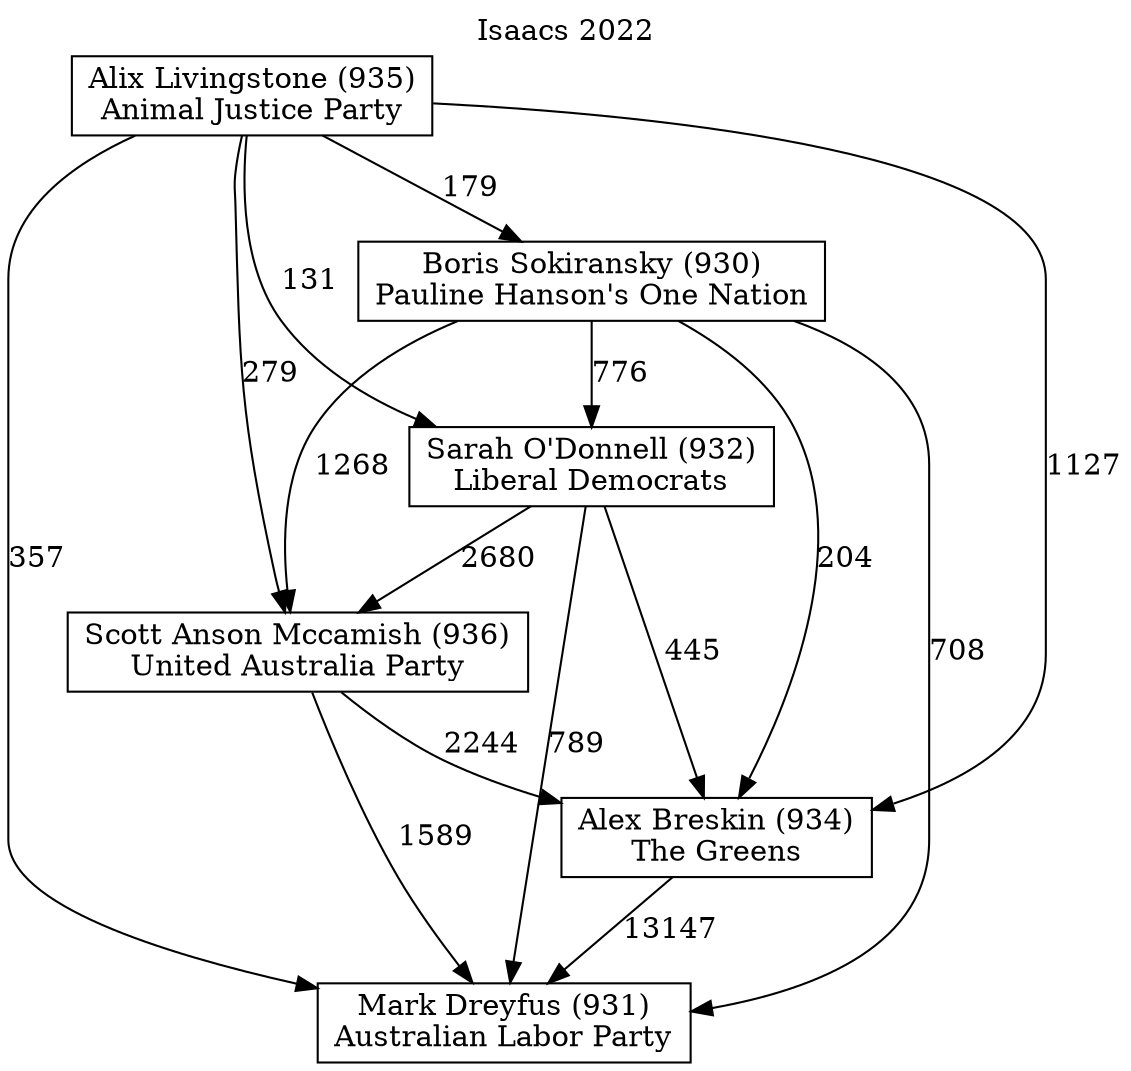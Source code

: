 // House preference flow
digraph "Mark Dreyfus (931)_Isaacs_2022" {
	graph [label="Isaacs 2022" labelloc=t mclimit=10]
	node [shape=box]
	"Mark Dreyfus (931)" [label="Mark Dreyfus (931)
Australian Labor Party"]
	"Sarah O'Donnell (932)" [label="Sarah O'Donnell (932)
Liberal Democrats"]
	"Alix Livingstone (935)" [label="Alix Livingstone (935)
Animal Justice Party"]
	"Alex Breskin (934)" [label="Alex Breskin (934)
The Greens"]
	"Boris Sokiransky (930)" [label="Boris Sokiransky (930)
Pauline Hanson's One Nation"]
	"Scott Anson Mccamish (936)" [label="Scott Anson Mccamish (936)
United Australia Party"]
	"Alex Breskin (934)" -> "Mark Dreyfus (931)" [label=13147]
	"Sarah O'Donnell (932)" -> "Alex Breskin (934)" [label=445]
	"Alix Livingstone (935)" -> "Alex Breskin (934)" [label=1127]
	"Alix Livingstone (935)" -> "Scott Anson Mccamish (936)" [label=279]
	"Sarah O'Donnell (932)" -> "Mark Dreyfus (931)" [label=789]
	"Alix Livingstone (935)" -> "Sarah O'Donnell (932)" [label=131]
	"Boris Sokiransky (930)" -> "Alex Breskin (934)" [label=204]
	"Sarah O'Donnell (932)" -> "Scott Anson Mccamish (936)" [label=2680]
	"Boris Sokiransky (930)" -> "Mark Dreyfus (931)" [label=708]
	"Boris Sokiransky (930)" -> "Sarah O'Donnell (932)" [label=776]
	"Alix Livingstone (935)" -> "Mark Dreyfus (931)" [label=357]
	"Scott Anson Mccamish (936)" -> "Mark Dreyfus (931)" [label=1589]
	"Scott Anson Mccamish (936)" -> "Alex Breskin (934)" [label=2244]
	"Boris Sokiransky (930)" -> "Scott Anson Mccamish (936)" [label=1268]
	"Alix Livingstone (935)" -> "Boris Sokiransky (930)" [label=179]
}
